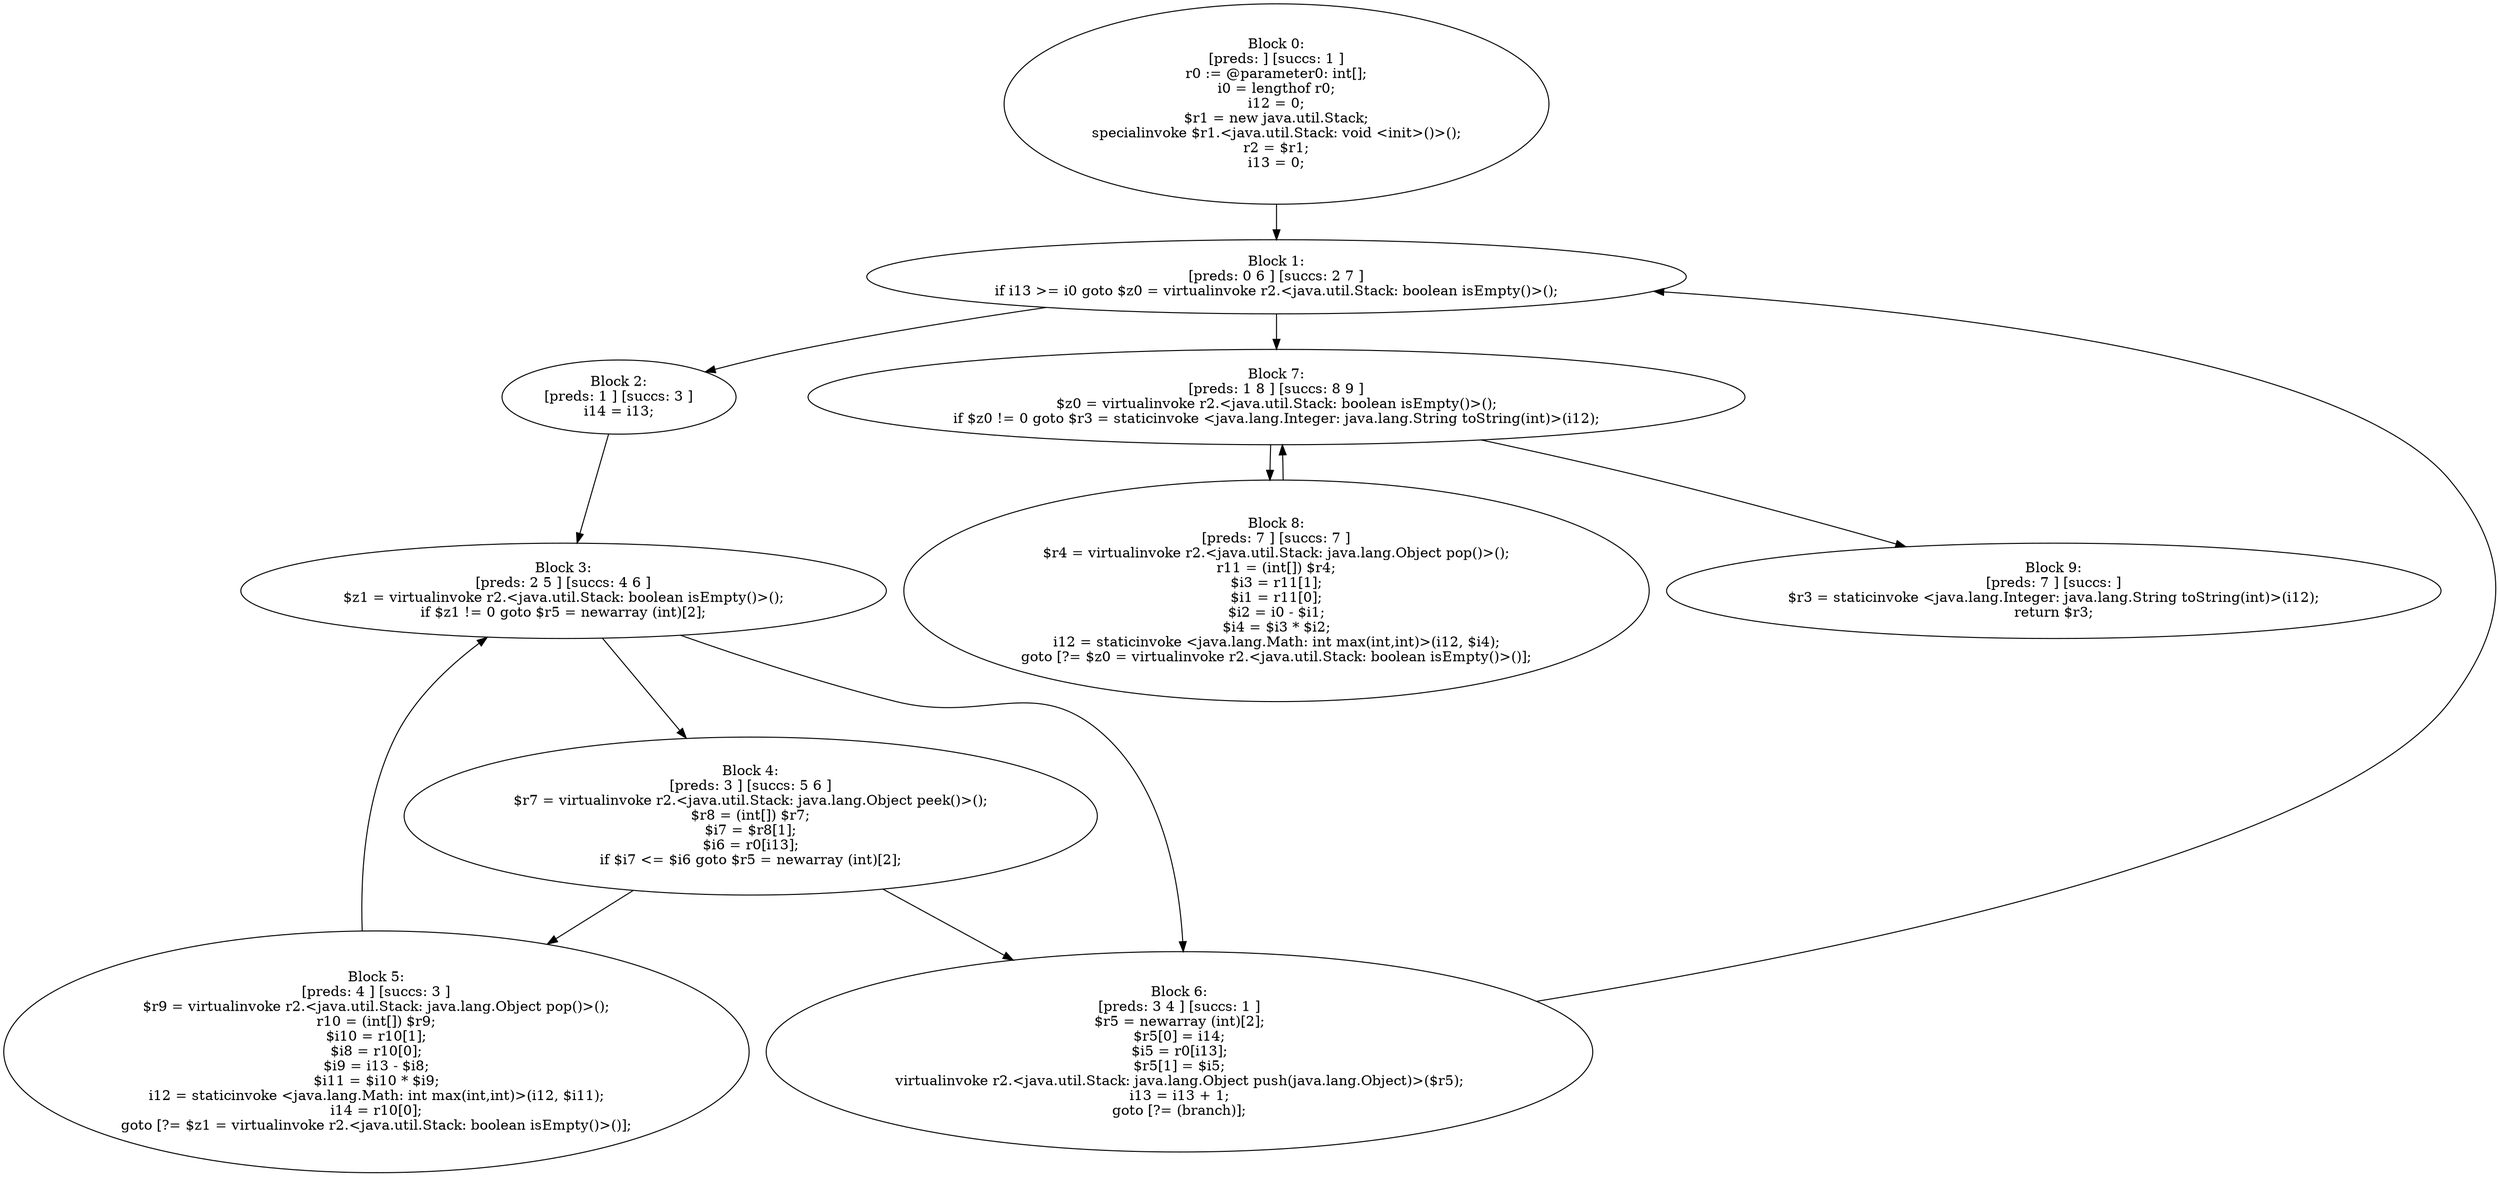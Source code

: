 digraph "unitGraph" {
    "Block 0:
[preds: ] [succs: 1 ]
r0 := @parameter0: int[];
i0 = lengthof r0;
i12 = 0;
$r1 = new java.util.Stack;
specialinvoke $r1.<java.util.Stack: void <init>()>();
r2 = $r1;
i13 = 0;
"
    "Block 1:
[preds: 0 6 ] [succs: 2 7 ]
if i13 >= i0 goto $z0 = virtualinvoke r2.<java.util.Stack: boolean isEmpty()>();
"
    "Block 2:
[preds: 1 ] [succs: 3 ]
i14 = i13;
"
    "Block 3:
[preds: 2 5 ] [succs: 4 6 ]
$z1 = virtualinvoke r2.<java.util.Stack: boolean isEmpty()>();
if $z1 != 0 goto $r5 = newarray (int)[2];
"
    "Block 4:
[preds: 3 ] [succs: 5 6 ]
$r7 = virtualinvoke r2.<java.util.Stack: java.lang.Object peek()>();
$r8 = (int[]) $r7;
$i7 = $r8[1];
$i6 = r0[i13];
if $i7 <= $i6 goto $r5 = newarray (int)[2];
"
    "Block 5:
[preds: 4 ] [succs: 3 ]
$r9 = virtualinvoke r2.<java.util.Stack: java.lang.Object pop()>();
r10 = (int[]) $r9;
$i10 = r10[1];
$i8 = r10[0];
$i9 = i13 - $i8;
$i11 = $i10 * $i9;
i12 = staticinvoke <java.lang.Math: int max(int,int)>(i12, $i11);
i14 = r10[0];
goto [?= $z1 = virtualinvoke r2.<java.util.Stack: boolean isEmpty()>()];
"
    "Block 6:
[preds: 3 4 ] [succs: 1 ]
$r5 = newarray (int)[2];
$r5[0] = i14;
$i5 = r0[i13];
$r5[1] = $i5;
virtualinvoke r2.<java.util.Stack: java.lang.Object push(java.lang.Object)>($r5);
i13 = i13 + 1;
goto [?= (branch)];
"
    "Block 7:
[preds: 1 8 ] [succs: 8 9 ]
$z0 = virtualinvoke r2.<java.util.Stack: boolean isEmpty()>();
if $z0 != 0 goto $r3 = staticinvoke <java.lang.Integer: java.lang.String toString(int)>(i12);
"
    "Block 8:
[preds: 7 ] [succs: 7 ]
$r4 = virtualinvoke r2.<java.util.Stack: java.lang.Object pop()>();
r11 = (int[]) $r4;
$i3 = r11[1];
$i1 = r11[0];
$i2 = i0 - $i1;
$i4 = $i3 * $i2;
i12 = staticinvoke <java.lang.Math: int max(int,int)>(i12, $i4);
goto [?= $z0 = virtualinvoke r2.<java.util.Stack: boolean isEmpty()>()];
"
    "Block 9:
[preds: 7 ] [succs: ]
$r3 = staticinvoke <java.lang.Integer: java.lang.String toString(int)>(i12);
return $r3;
"
    "Block 0:
[preds: ] [succs: 1 ]
r0 := @parameter0: int[];
i0 = lengthof r0;
i12 = 0;
$r1 = new java.util.Stack;
specialinvoke $r1.<java.util.Stack: void <init>()>();
r2 = $r1;
i13 = 0;
"->"Block 1:
[preds: 0 6 ] [succs: 2 7 ]
if i13 >= i0 goto $z0 = virtualinvoke r2.<java.util.Stack: boolean isEmpty()>();
";
    "Block 1:
[preds: 0 6 ] [succs: 2 7 ]
if i13 >= i0 goto $z0 = virtualinvoke r2.<java.util.Stack: boolean isEmpty()>();
"->"Block 2:
[preds: 1 ] [succs: 3 ]
i14 = i13;
";
    "Block 1:
[preds: 0 6 ] [succs: 2 7 ]
if i13 >= i0 goto $z0 = virtualinvoke r2.<java.util.Stack: boolean isEmpty()>();
"->"Block 7:
[preds: 1 8 ] [succs: 8 9 ]
$z0 = virtualinvoke r2.<java.util.Stack: boolean isEmpty()>();
if $z0 != 0 goto $r3 = staticinvoke <java.lang.Integer: java.lang.String toString(int)>(i12);
";
    "Block 2:
[preds: 1 ] [succs: 3 ]
i14 = i13;
"->"Block 3:
[preds: 2 5 ] [succs: 4 6 ]
$z1 = virtualinvoke r2.<java.util.Stack: boolean isEmpty()>();
if $z1 != 0 goto $r5 = newarray (int)[2];
";
    "Block 3:
[preds: 2 5 ] [succs: 4 6 ]
$z1 = virtualinvoke r2.<java.util.Stack: boolean isEmpty()>();
if $z1 != 0 goto $r5 = newarray (int)[2];
"->"Block 4:
[preds: 3 ] [succs: 5 6 ]
$r7 = virtualinvoke r2.<java.util.Stack: java.lang.Object peek()>();
$r8 = (int[]) $r7;
$i7 = $r8[1];
$i6 = r0[i13];
if $i7 <= $i6 goto $r5 = newarray (int)[2];
";
    "Block 3:
[preds: 2 5 ] [succs: 4 6 ]
$z1 = virtualinvoke r2.<java.util.Stack: boolean isEmpty()>();
if $z1 != 0 goto $r5 = newarray (int)[2];
"->"Block 6:
[preds: 3 4 ] [succs: 1 ]
$r5 = newarray (int)[2];
$r5[0] = i14;
$i5 = r0[i13];
$r5[1] = $i5;
virtualinvoke r2.<java.util.Stack: java.lang.Object push(java.lang.Object)>($r5);
i13 = i13 + 1;
goto [?= (branch)];
";
    "Block 4:
[preds: 3 ] [succs: 5 6 ]
$r7 = virtualinvoke r2.<java.util.Stack: java.lang.Object peek()>();
$r8 = (int[]) $r7;
$i7 = $r8[1];
$i6 = r0[i13];
if $i7 <= $i6 goto $r5 = newarray (int)[2];
"->"Block 5:
[preds: 4 ] [succs: 3 ]
$r9 = virtualinvoke r2.<java.util.Stack: java.lang.Object pop()>();
r10 = (int[]) $r9;
$i10 = r10[1];
$i8 = r10[0];
$i9 = i13 - $i8;
$i11 = $i10 * $i9;
i12 = staticinvoke <java.lang.Math: int max(int,int)>(i12, $i11);
i14 = r10[0];
goto [?= $z1 = virtualinvoke r2.<java.util.Stack: boolean isEmpty()>()];
";
    "Block 4:
[preds: 3 ] [succs: 5 6 ]
$r7 = virtualinvoke r2.<java.util.Stack: java.lang.Object peek()>();
$r8 = (int[]) $r7;
$i7 = $r8[1];
$i6 = r0[i13];
if $i7 <= $i6 goto $r5 = newarray (int)[2];
"->"Block 6:
[preds: 3 4 ] [succs: 1 ]
$r5 = newarray (int)[2];
$r5[0] = i14;
$i5 = r0[i13];
$r5[1] = $i5;
virtualinvoke r2.<java.util.Stack: java.lang.Object push(java.lang.Object)>($r5);
i13 = i13 + 1;
goto [?= (branch)];
";
    "Block 5:
[preds: 4 ] [succs: 3 ]
$r9 = virtualinvoke r2.<java.util.Stack: java.lang.Object pop()>();
r10 = (int[]) $r9;
$i10 = r10[1];
$i8 = r10[0];
$i9 = i13 - $i8;
$i11 = $i10 * $i9;
i12 = staticinvoke <java.lang.Math: int max(int,int)>(i12, $i11);
i14 = r10[0];
goto [?= $z1 = virtualinvoke r2.<java.util.Stack: boolean isEmpty()>()];
"->"Block 3:
[preds: 2 5 ] [succs: 4 6 ]
$z1 = virtualinvoke r2.<java.util.Stack: boolean isEmpty()>();
if $z1 != 0 goto $r5 = newarray (int)[2];
";
    "Block 6:
[preds: 3 4 ] [succs: 1 ]
$r5 = newarray (int)[2];
$r5[0] = i14;
$i5 = r0[i13];
$r5[1] = $i5;
virtualinvoke r2.<java.util.Stack: java.lang.Object push(java.lang.Object)>($r5);
i13 = i13 + 1;
goto [?= (branch)];
"->"Block 1:
[preds: 0 6 ] [succs: 2 7 ]
if i13 >= i0 goto $z0 = virtualinvoke r2.<java.util.Stack: boolean isEmpty()>();
";
    "Block 7:
[preds: 1 8 ] [succs: 8 9 ]
$z0 = virtualinvoke r2.<java.util.Stack: boolean isEmpty()>();
if $z0 != 0 goto $r3 = staticinvoke <java.lang.Integer: java.lang.String toString(int)>(i12);
"->"Block 8:
[preds: 7 ] [succs: 7 ]
$r4 = virtualinvoke r2.<java.util.Stack: java.lang.Object pop()>();
r11 = (int[]) $r4;
$i3 = r11[1];
$i1 = r11[0];
$i2 = i0 - $i1;
$i4 = $i3 * $i2;
i12 = staticinvoke <java.lang.Math: int max(int,int)>(i12, $i4);
goto [?= $z0 = virtualinvoke r2.<java.util.Stack: boolean isEmpty()>()];
";
    "Block 7:
[preds: 1 8 ] [succs: 8 9 ]
$z0 = virtualinvoke r2.<java.util.Stack: boolean isEmpty()>();
if $z0 != 0 goto $r3 = staticinvoke <java.lang.Integer: java.lang.String toString(int)>(i12);
"->"Block 9:
[preds: 7 ] [succs: ]
$r3 = staticinvoke <java.lang.Integer: java.lang.String toString(int)>(i12);
return $r3;
";
    "Block 8:
[preds: 7 ] [succs: 7 ]
$r4 = virtualinvoke r2.<java.util.Stack: java.lang.Object pop()>();
r11 = (int[]) $r4;
$i3 = r11[1];
$i1 = r11[0];
$i2 = i0 - $i1;
$i4 = $i3 * $i2;
i12 = staticinvoke <java.lang.Math: int max(int,int)>(i12, $i4);
goto [?= $z0 = virtualinvoke r2.<java.util.Stack: boolean isEmpty()>()];
"->"Block 7:
[preds: 1 8 ] [succs: 8 9 ]
$z0 = virtualinvoke r2.<java.util.Stack: boolean isEmpty()>();
if $z0 != 0 goto $r3 = staticinvoke <java.lang.Integer: java.lang.String toString(int)>(i12);
";
}

